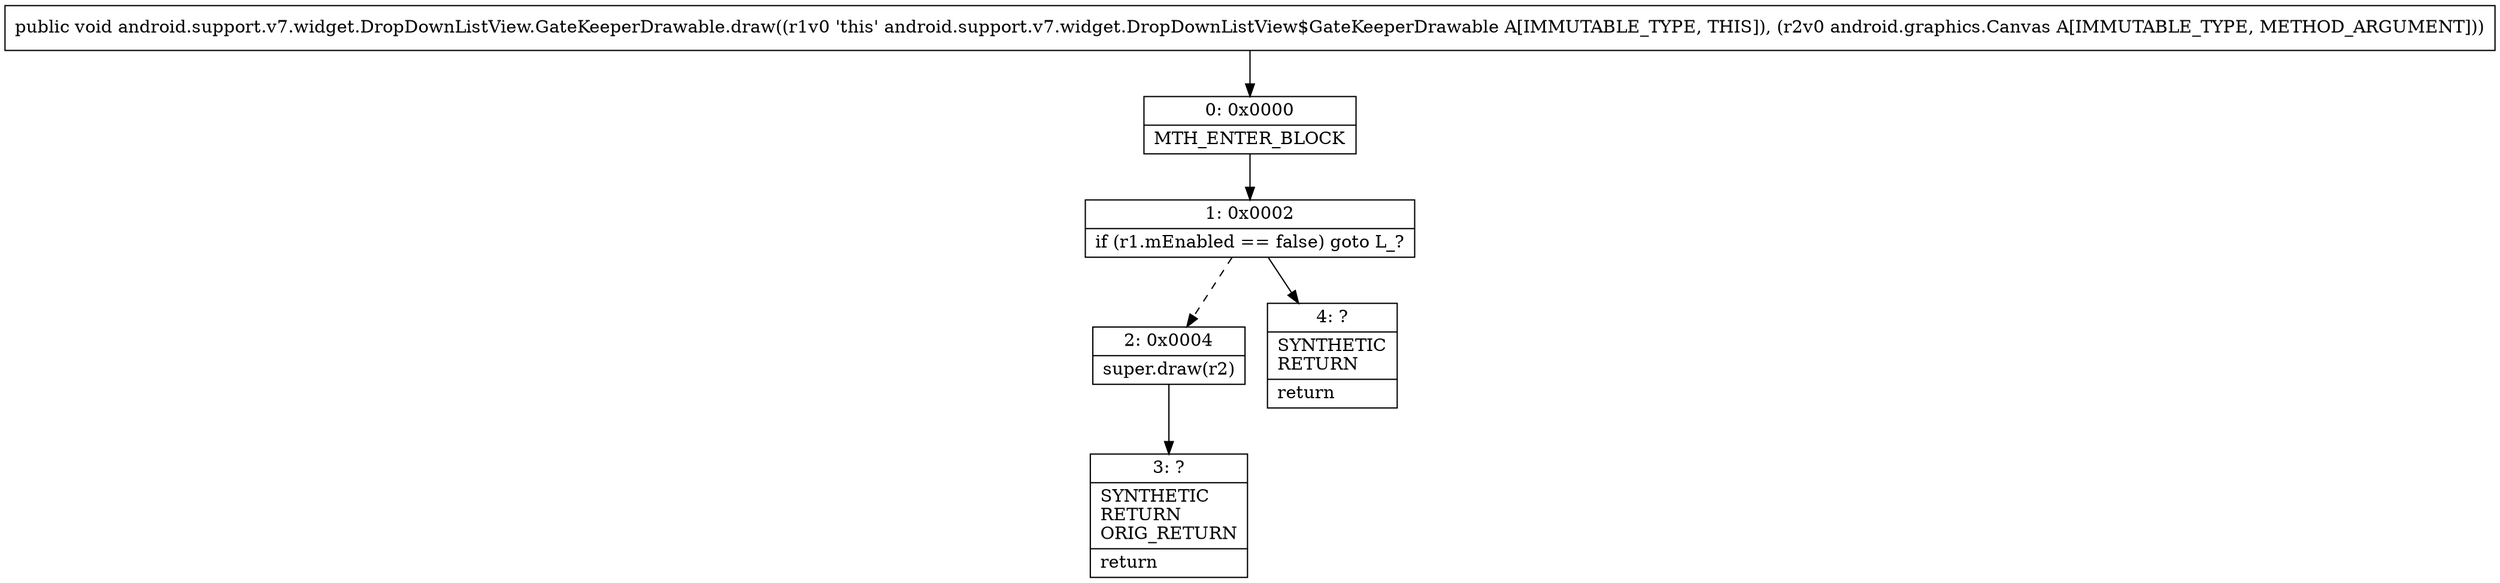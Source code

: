 digraph "CFG forandroid.support.v7.widget.DropDownListView.GateKeeperDrawable.draw(Landroid\/graphics\/Canvas;)V" {
Node_0 [shape=record,label="{0\:\ 0x0000|MTH_ENTER_BLOCK\l}"];
Node_1 [shape=record,label="{1\:\ 0x0002|if (r1.mEnabled == false) goto L_?\l}"];
Node_2 [shape=record,label="{2\:\ 0x0004|super.draw(r2)\l}"];
Node_3 [shape=record,label="{3\:\ ?|SYNTHETIC\lRETURN\lORIG_RETURN\l|return\l}"];
Node_4 [shape=record,label="{4\:\ ?|SYNTHETIC\lRETURN\l|return\l}"];
MethodNode[shape=record,label="{public void android.support.v7.widget.DropDownListView.GateKeeperDrawable.draw((r1v0 'this' android.support.v7.widget.DropDownListView$GateKeeperDrawable A[IMMUTABLE_TYPE, THIS]), (r2v0 android.graphics.Canvas A[IMMUTABLE_TYPE, METHOD_ARGUMENT])) }"];
MethodNode -> Node_0;
Node_0 -> Node_1;
Node_1 -> Node_2[style=dashed];
Node_1 -> Node_4;
Node_2 -> Node_3;
}

